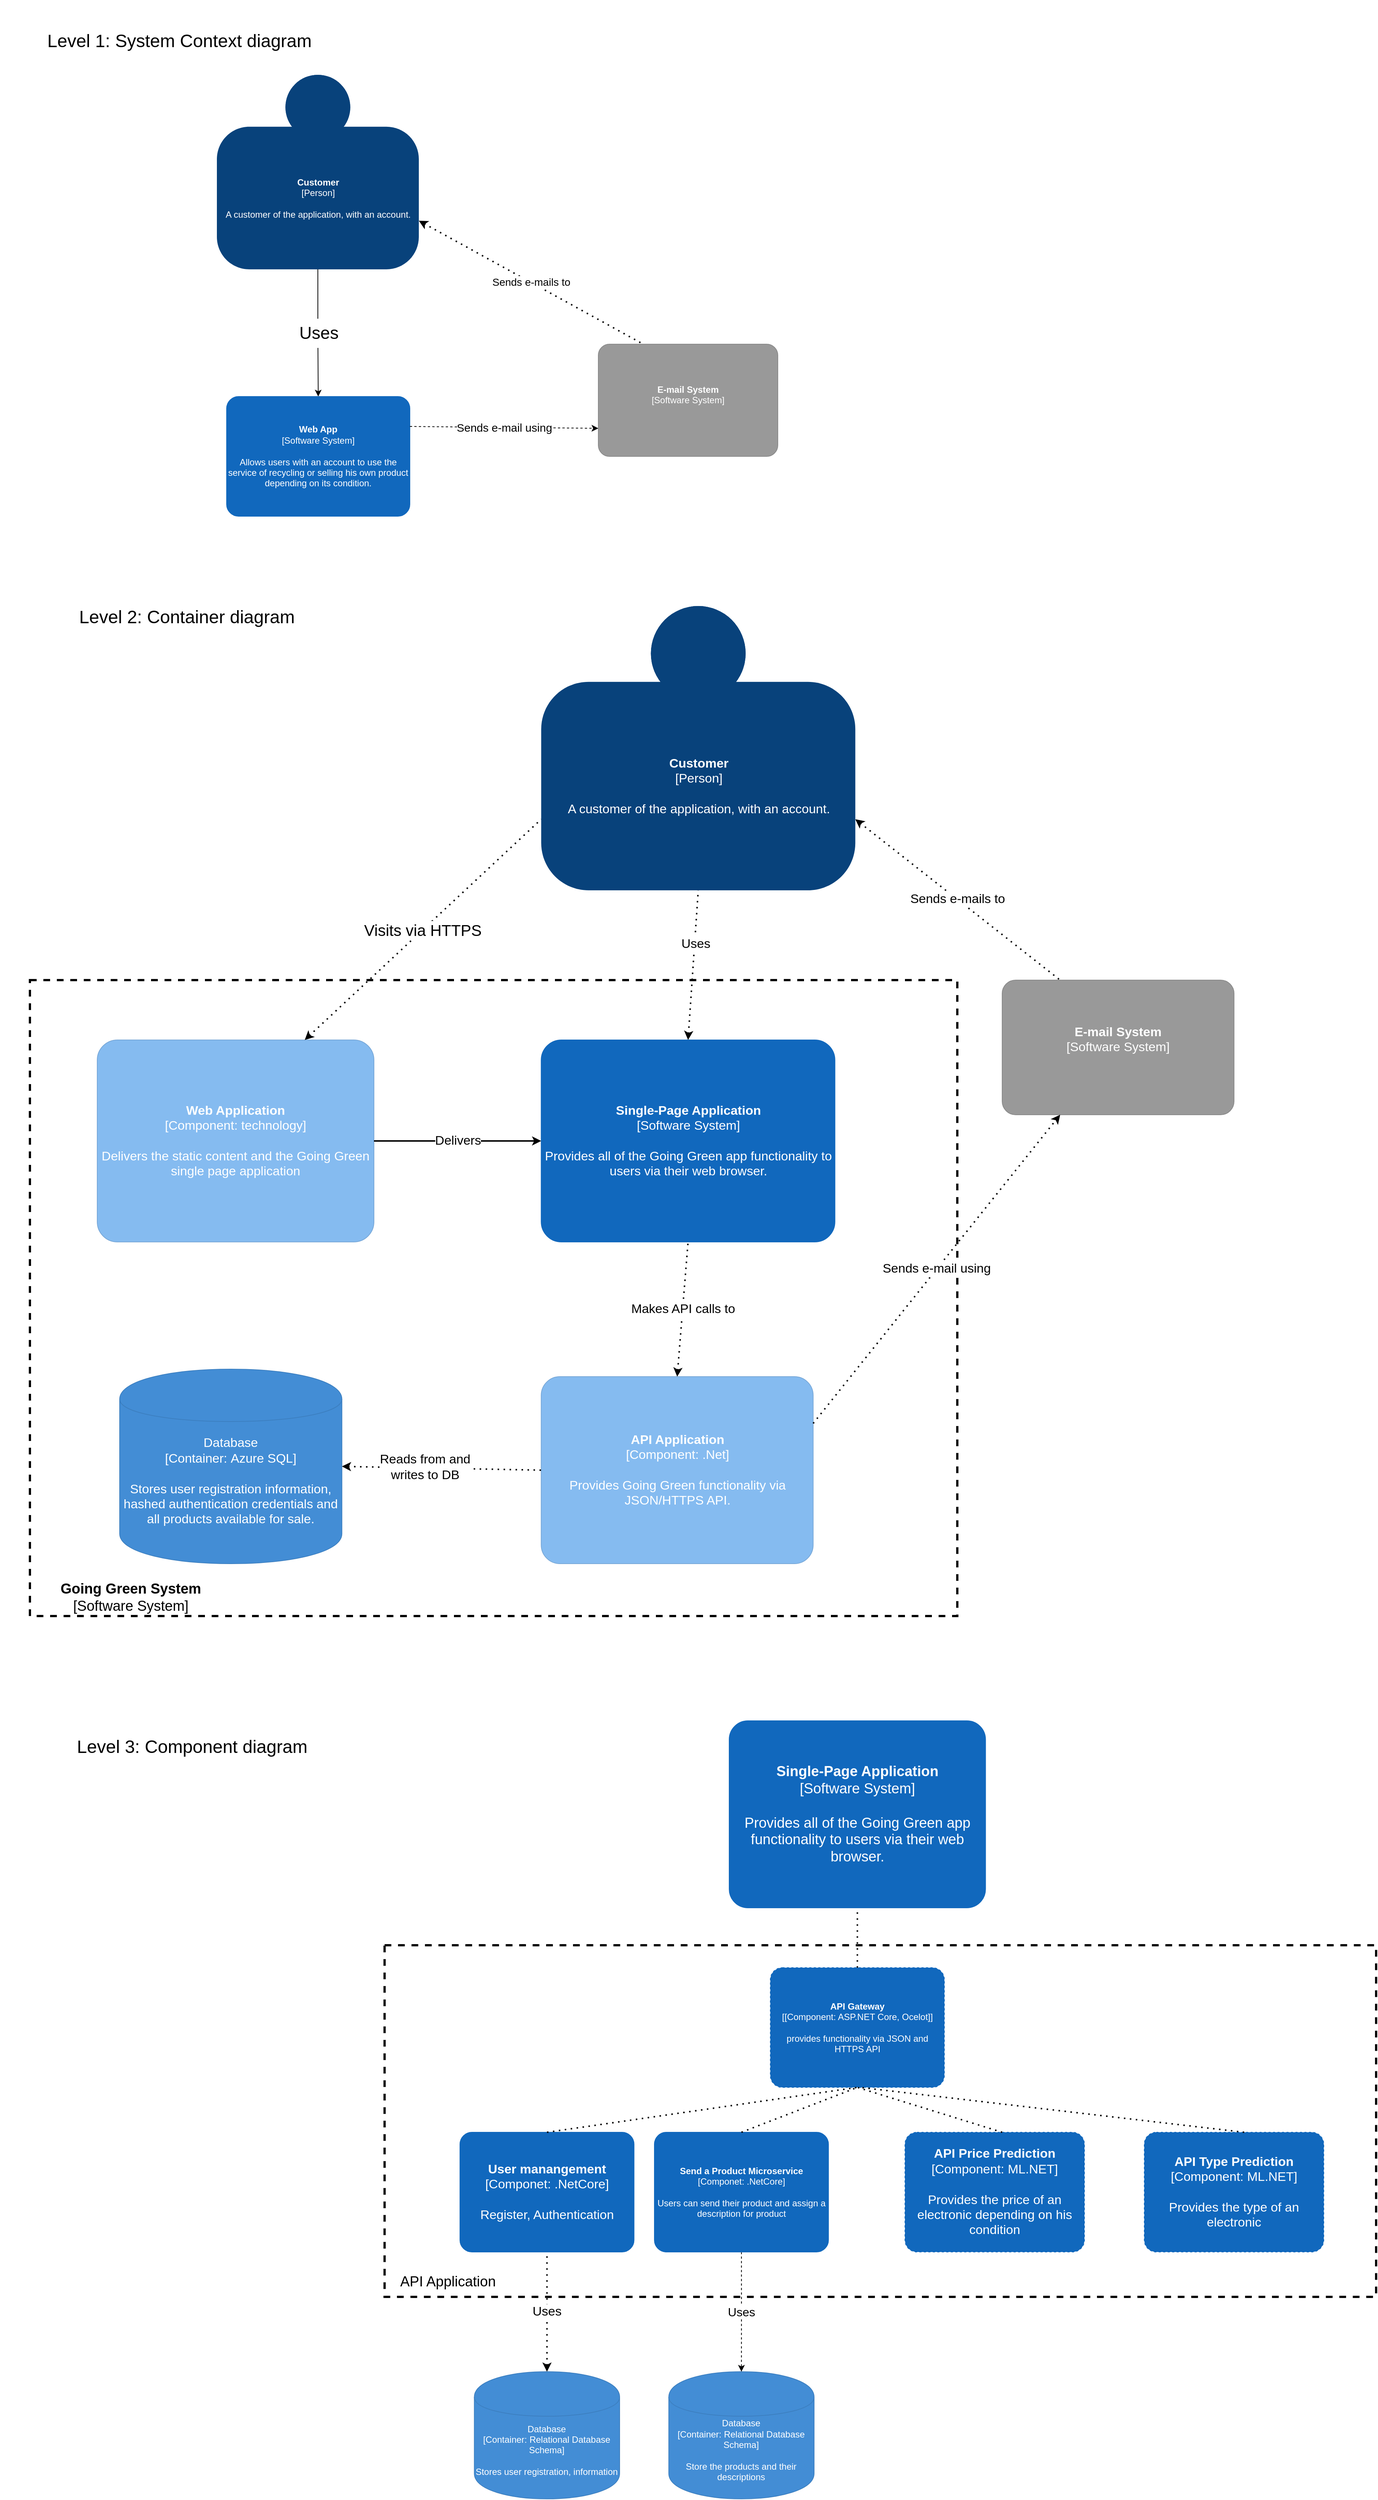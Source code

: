 <mxfile version="14.4.9" type="device"><diagram id="D8QuafY6qcK7xnvX46Me" name="Page-1"><mxGraphModel dx="3122" dy="834" grid="1" gridSize="10" guides="1" tooltips="1" connect="1" arrows="1" fold="1" page="1" pageScale="1" pageWidth="850" pageHeight="1100" math="0" shadow="0"><root><mxCell id="0"/><mxCell id="1" parent="0"/><mxCell id="IXmBNvgSPcbkeuhYk6Vm-77" value="" style="rounded=0;whiteSpace=wrap;html=1;dashed=1;strokeWidth=3;fillColor=none;fontSize=19;" parent="1" vertex="1"><mxGeometry x="-1185.78" y="2600" width="1325.78" height="470" as="geometry"/></mxCell><mxCell id="IXmBNvgSPcbkeuhYk6Vm-17" value="" style="rounded=0;whiteSpace=wrap;html=1;fontSize=17;dashed=1;fillColor=none;strokeWidth=3;" parent="1" vertex="1"><mxGeometry x="-1660" y="1310" width="1240" height="850" as="geometry"/></mxCell><mxCell id="IXmBNvgSPcbkeuhYk6Vm-1" value="&lt;font style=&quot;font-size: 24px&quot;&gt;Level 1: System Context diagram&lt;/font&gt;" style="text;html=1;strokeColor=none;fillColor=none;align=center;verticalAlign=middle;whiteSpace=wrap;rounded=0;" parent="1" vertex="1"><mxGeometry x="-1700" width="480" height="110" as="geometry"/></mxCell><mxCell id="IXmBNvgSPcbkeuhYk6Vm-5" value="&lt;font style=&quot;font-size: 23px ; line-height: 170%&quot;&gt;Uses&lt;/font&gt;" style="edgeStyle=orthogonalEdgeStyle;rounded=0;orthogonalLoop=1;jettySize=auto;html=1;exitX=0.5;exitY=1;exitDx=0;exitDy=0;exitPerimeter=0;" parent="1" source="IXmBNvgSPcbkeuhYk6Vm-2" target="IXmBNvgSPcbkeuhYk6Vm-3" edge="1"><mxGeometry relative="1" as="geometry"/></mxCell><object placeholders="1" c4Name="Customer" c4Type="Person" c4Description="A customer of the application, with an account." label="&lt;b&gt;%c4Name%&lt;/b&gt;&lt;div&gt;[%c4Type%]&lt;/div&gt;&lt;br&gt;&lt;div&gt;%c4Description%&lt;/div&gt;" id="IXmBNvgSPcbkeuhYk6Vm-2"><mxCell style="html=1;dashed=0;whitespace=wrap;fillColor=#08427b;strokeColor=none;fontColor=#ffffff;shape=mxgraph.c4.person;align=center;metaEdit=1;points=[[0.5,0,0],[1,0.5,0],[1,0.75,0],[0.75,1,0],[0.5,1,0],[0.25,1,0],[0,0.75,0],[0,0.5,0]];metaData={&quot;c4Type&quot;:{&quot;editable&quot;:false}};" parent="1" vertex="1"><mxGeometry x="-1410" y="100" width="270" height="260" as="geometry"/></mxCell></object><object placeholders="1" c4Name="Web App" c4Type="Software System" c4Description="Allows users with an account to use the service of recycling or selling his own product depending on its condition. " label="&lt;b&gt;%c4Name%&lt;/b&gt;&lt;div&gt;[%c4Type%]&lt;/div&gt;&lt;br&gt;&lt;div&gt;%c4Description%&lt;/div&gt;" id="IXmBNvgSPcbkeuhYk6Vm-3"><mxCell style="rounded=1;whiteSpace=wrap;html=1;labelBackgroundColor=none;fillColor=#1168BD;fontColor=#ffffff;align=center;arcSize=10;strokeColor=#1168BD;metaEdit=1;metaData={&quot;c4Type&quot;:{&quot;editable&quot;:false}};points=[[0.25,0,0],[0.5,0,0],[0.75,0,0],[1,0.25,0],[1,0.5,0],[1,0.75,0],[0.75,1,0],[0.5,1,0],[0.25,1,0],[0,0.75,0],[0,0.5,0],[0,0.25,0]];" parent="1" vertex="1"><mxGeometry x="-1397" y="530" width="245" height="160" as="geometry"/></mxCell></object><object placeholders="1" c4Name="E-mail System" c4Type="Software System" c4Description="" label="&lt;b&gt;%c4Name%&lt;/b&gt;&lt;div&gt;[%c4Type%]&lt;/div&gt;&lt;br&gt;&lt;div&gt;%c4Description%&lt;/div&gt;" id="IXmBNvgSPcbkeuhYk6Vm-4"><mxCell style="rounded=1;whiteSpace=wrap;html=1;labelBackgroundColor=none;fillColor=#999999;fontColor=#ffffff;align=center;arcSize=10;strokeColor=#8A8A8A;metaEdit=1;metaData={&quot;c4Type&quot;:{&quot;editable&quot;:false}};points=[[0.25,0,0],[0.5,0,0],[0.75,0,0],[1,0.25,0],[1,0.5,0],[1,0.75,0],[0.75,1,0],[0.5,1,0],[0.25,1,0],[0,0.75,0],[0,0.5,0],[0,0.25,0]];" parent="1" vertex="1"><mxGeometry x="-900" y="460" width="240" height="150" as="geometry"/></mxCell></object><mxCell id="IXmBNvgSPcbkeuhYk6Vm-7" value="&lt;font style=&quot;font-size: 15px&quot;&gt;Sends e-mail using&lt;/font&gt;" style="endArrow=classic;dashed=1;html=1;exitX=1;exitY=0.25;exitDx=0;exitDy=0;exitPerimeter=0;entryX=0;entryY=0.75;entryDx=0;entryDy=0;entryPerimeter=0;startArrow=none;startFill=0;endFill=1;" parent="1" source="IXmBNvgSPcbkeuhYk6Vm-3" target="IXmBNvgSPcbkeuhYk6Vm-4" edge="1"><mxGeometry width="50" height="50" relative="1" as="geometry"><mxPoint x="-1220" y="550" as="sourcePoint"/><mxPoint x="-1170" y="500" as="targetPoint"/></mxGeometry></mxCell><mxCell id="IXmBNvgSPcbkeuhYk6Vm-8" value="&lt;font style=&quot;font-size: 14px&quot;&gt;Sends e-mails to&lt;/font&gt;" style="endArrow=none;dashed=1;html=1;dashPattern=1 3;strokeWidth=2;entryX=0.25;entryY=0;entryDx=0;entryDy=0;entryPerimeter=0;exitX=1;exitY=0.75;exitDx=0;exitDy=0;exitPerimeter=0;startArrow=classic;startFill=1;" parent="1" source="IXmBNvgSPcbkeuhYk6Vm-2" target="IXmBNvgSPcbkeuhYk6Vm-4" edge="1"><mxGeometry width="50" height="50" relative="1" as="geometry"><mxPoint x="-1220" y="550" as="sourcePoint"/><mxPoint x="-1170" y="500" as="targetPoint"/></mxGeometry></mxCell><mxCell id="IXmBNvgSPcbkeuhYk6Vm-11" value="&lt;font style=&quot;font-size: 24px&quot;&gt;Level 2: Container diagram&lt;/font&gt;" style="text;html=1;strokeColor=none;fillColor=none;align=center;verticalAlign=middle;whiteSpace=wrap;rounded=0;" parent="1" vertex="1"><mxGeometry x="-1690" y="770" width="480" height="110" as="geometry"/></mxCell><object placeholders="1" c4Name="Customer" c4Type="Person" c4Description="A customer of the application, with an account." label="&lt;b style=&quot;font-size: 17px;&quot;&gt;%c4Name%&lt;/b&gt;&lt;div style=&quot;font-size: 17px;&quot;&gt;[%c4Type%]&lt;/div&gt;&lt;br style=&quot;font-size: 17px;&quot;&gt;&lt;div style=&quot;font-size: 17px;&quot;&gt;%c4Description%&lt;/div&gt;" id="IXmBNvgSPcbkeuhYk6Vm-12"><mxCell style="html=1;dashed=0;whitespace=wrap;fillColor=#08427b;strokeColor=none;fontColor=#ffffff;shape=mxgraph.c4.person;align=center;metaEdit=1;points=[[0.5,0,0],[1,0.5,0],[1,0.75,0],[0.75,1,0],[0.5,1,0],[0.25,1,0],[0,0.75,0],[0,0.5,0]];metaData={&quot;c4Type&quot;:{&quot;editable&quot;:false}};fontSize=17;" parent="1" vertex="1"><mxGeometry x="-976.37" y="810" width="420" height="380" as="geometry"/></mxCell></object><object placeholders="1" c4Name="Web Application" c4Type="Component" c4Technology="technology" c4Description="Delivers the static content and the Going Green single page application" label="&lt;b style=&quot;font-size: 17px;&quot;&gt;%c4Name%&lt;/b&gt;&lt;div style=&quot;font-size: 17px;&quot;&gt;[%c4Type%: %c4Technology%]&lt;/div&gt;&lt;br style=&quot;font-size: 17px;&quot;&gt;&lt;div style=&quot;font-size: 17px;&quot;&gt;%c4Description%&lt;/div&gt;" id="IXmBNvgSPcbkeuhYk6Vm-13"><mxCell style="rounded=1;whiteSpace=wrap;html=1;labelBackgroundColor=none;fillColor=#85BBF0;fontColor=#ffffff;align=center;arcSize=10;strokeColor=#78A8D8;metaEdit=1;metaData={&quot;c4Type&quot;:{&quot;editable&quot;:false}};points=[[0.25,0,0],[0.5,0,0],[0.75,0,0],[1,0.25,0],[1,0.5,0],[1,0.75,0],[0.75,1,0],[0.5,1,0],[0.25,1,0],[0,0.75,0],[0,0.5,0],[0,0.25,0]];fontSize=17;" parent="1" vertex="1"><mxGeometry x="-1570" y="1390" width="370" height="270" as="geometry"/></mxCell></object><object placeholders="1" c4Name="Single-Page Application" c4Type="Software System" c4Description="Provides all of the Going Green app functionality to users via their web browser." label="&lt;b style=&quot;font-size: 17px;&quot;&gt;%c4Name%&lt;/b&gt;&lt;div style=&quot;font-size: 17px;&quot;&gt;[%c4Type%]&lt;/div&gt;&lt;br style=&quot;font-size: 17px;&quot;&gt;&lt;div style=&quot;font-size: 17px;&quot;&gt;%c4Description%&lt;/div&gt;" id="IXmBNvgSPcbkeuhYk6Vm-14"><mxCell style="rounded=1;whiteSpace=wrap;html=1;labelBackgroundColor=none;fillColor=#1168BD;fontColor=#ffffff;align=center;arcSize=10;strokeColor=#1168BD;metaEdit=1;metaData={&quot;c4Type&quot;:{&quot;editable&quot;:false}};points=[[0.25,0,0],[0.5,0,0],[0.75,0,0],[1,0.25,0],[1,0.5,0],[1,0.75,0],[0.75,1,0],[0.5,1,0],[0.25,1,0],[0,0.75,0],[0,0.5,0],[0,0.25,0]];fontSize=17;" parent="1" vertex="1"><mxGeometry x="-976.37" y="1390" width="392.73" height="270" as="geometry"/></mxCell></object><object placeholders="1" c4Type="Database" c4Technology="Azure SQL" c4Description="Stores user registration information, hashed authentication credentials and all products available for sale." label="%c4Type%&lt;div style=&quot;font-size: 17px;&quot;&gt;[Container:&amp;nbsp;%c4Technology%]&lt;/div&gt;&lt;br style=&quot;font-size: 17px;&quot;&gt;&lt;div style=&quot;font-size: 17px;&quot;&gt;%c4Description%&lt;/div&gt;" id="IXmBNvgSPcbkeuhYk6Vm-15"><mxCell style="shape=cylinder;whiteSpace=wrap;html=1;boundedLbl=1;rounded=0;labelBackgroundColor=none;fillColor=#438DD5;fontSize=17;fontColor=#ffffff;align=center;strokeColor=#3C7FC0;metaEdit=1;points=[[0.5,0,0],[1,0.25,0],[1,0.5,0],[1,0.75,0],[0.5,1,0],[0,0.75,0],[0,0.5,0],[0,0.25,0]];metaData={&quot;c4Type&quot;:{&quot;editable&quot;:false}};" parent="1" vertex="1"><mxGeometry x="-1540" y="1830" width="297.14" height="260" as="geometry"/></mxCell></object><object placeholders="1" c4Name="API Application" c4Type="Component" c4Technology=".Net" c4Description="Provides Going Green functionality via JSON/HTTPS API." label="&lt;b style=&quot;font-size: 17px;&quot;&gt;%c4Name%&lt;/b&gt;&lt;div style=&quot;font-size: 17px;&quot;&gt;[%c4Type%: %c4Technology%]&lt;/div&gt;&lt;br style=&quot;font-size: 17px;&quot;&gt;&lt;div style=&quot;font-size: 17px;&quot;&gt;%c4Description%&lt;/div&gt;" id="IXmBNvgSPcbkeuhYk6Vm-16"><mxCell style="rounded=1;whiteSpace=wrap;html=1;labelBackgroundColor=none;fillColor=#85BBF0;fontColor=#ffffff;align=center;arcSize=10;strokeColor=#78A8D8;metaEdit=1;metaData={&quot;c4Type&quot;:{&quot;editable&quot;:false}};points=[[0.25,0,0],[0.5,0,0],[0.75,0,0],[1,0.25,0],[1,0.5,0],[1,0.75,0],[0.75,1,0],[0.5,1,0],[0.25,1,0],[0,0.75,0],[0,0.5,0],[0,0.25,0]];fontSize=17;" parent="1" vertex="1"><mxGeometry x="-976.37" y="1840" width="363.64" height="250" as="geometry"/></mxCell></object><mxCell id="IXmBNvgSPcbkeuhYk6Vm-18" value="&lt;font style=&quot;font-size: 19px&quot;&gt;&lt;b&gt;Going Green System&lt;br&gt;&lt;/b&gt;[Software System]&lt;br&gt;&lt;/font&gt;" style="text;html=1;strokeColor=none;fillColor=none;align=center;verticalAlign=middle;whiteSpace=wrap;rounded=0;dashed=1;fontSize=17;" parent="1" vertex="1"><mxGeometry x="-1660" y="2110" width="270" height="50" as="geometry"/></mxCell><mxCell id="IXmBNvgSPcbkeuhYk6Vm-19" value="" style="endArrow=none;dashed=1;html=1;dashPattern=1 3;strokeWidth=2;fontSize=17;entryX=0.5;entryY=1;entryDx=0;entryDy=0;entryPerimeter=0;exitX=0.5;exitY=0;exitDx=0;exitDy=0;exitPerimeter=0;startArrow=classic;startFill=1;" parent="1" source="IXmBNvgSPcbkeuhYk6Vm-14" target="IXmBNvgSPcbkeuhYk6Vm-12" edge="1"><mxGeometry width="50" height="50" relative="1" as="geometry"><mxPoint x="-350.0" y="1110" as="sourcePoint"/><mxPoint x="-300.0" y="1060" as="targetPoint"/></mxGeometry></mxCell><mxCell id="IXmBNvgSPcbkeuhYk6Vm-22" value="Uses" style="edgeLabel;html=1;align=center;verticalAlign=middle;resizable=0;points=[];fontSize=17;" parent="IXmBNvgSPcbkeuhYk6Vm-19" vertex="1" connectable="0"><mxGeometry x="0.287" y="-1" relative="1" as="geometry"><mxPoint as="offset"/></mxGeometry></mxCell><mxCell id="IXmBNvgSPcbkeuhYk6Vm-21" value="&lt;font style=&quot;font-size: 21px&quot;&gt;Visits via HTTPS&lt;/font&gt;" style="endArrow=none;dashed=1;html=1;dashPattern=1 3;strokeWidth=2;fontSize=17;entryX=0;entryY=0.75;entryDx=0;entryDy=0;entryPerimeter=0;exitX=0.75;exitY=0;exitDx=0;exitDy=0;exitPerimeter=0;startArrow=classic;startFill=1;" parent="1" source="IXmBNvgSPcbkeuhYk6Vm-13" target="IXmBNvgSPcbkeuhYk6Vm-12" edge="1"><mxGeometry width="50" height="50" relative="1" as="geometry"><mxPoint x="-1370" y="1260" as="sourcePoint"/><mxPoint x="-1110" y="1230" as="targetPoint"/></mxGeometry></mxCell><mxCell id="IXmBNvgSPcbkeuhYk6Vm-24" value="Delivers" style="endArrow=classic;html=1;strokeWidth=2;fontSize=17;exitX=1;exitY=0.5;exitDx=0;exitDy=0;exitPerimeter=0;entryX=0;entryY=0.5;entryDx=0;entryDy=0;entryPerimeter=0;endFill=1;" parent="1" source="IXmBNvgSPcbkeuhYk6Vm-13" target="IXmBNvgSPcbkeuhYk6Vm-14" edge="1"><mxGeometry width="50" height="50" relative="1" as="geometry"><mxPoint x="-970" y="1590" as="sourcePoint"/><mxPoint x="-920" y="1540" as="targetPoint"/></mxGeometry></mxCell><mxCell id="IXmBNvgSPcbkeuhYk6Vm-25" value="" style="endArrow=none;dashed=1;html=1;dashPattern=1 3;strokeWidth=2;fontSize=17;exitX=1;exitY=0.5;exitDx=0;exitDy=0;exitPerimeter=0;entryX=0;entryY=0.5;entryDx=0;entryDy=0;entryPerimeter=0;startArrow=classic;startFill=1;" parent="1" source="IXmBNvgSPcbkeuhYk6Vm-15" target="IXmBNvgSPcbkeuhYk6Vm-16" edge="1"><mxGeometry width="50" height="50" relative="1" as="geometry"><mxPoint x="-970" y="1770" as="sourcePoint"/><mxPoint x="-920" y="1720" as="targetPoint"/></mxGeometry></mxCell><mxCell id="IXmBNvgSPcbkeuhYk6Vm-26" value="Reads from and&lt;br&gt;writes to DB" style="edgeLabel;html=1;align=center;verticalAlign=middle;resizable=0;points=[];fontSize=17;" parent="IXmBNvgSPcbkeuhYk6Vm-25" vertex="1" connectable="0"><mxGeometry x="-0.167" y="1" relative="1" as="geometry"><mxPoint as="offset"/></mxGeometry></mxCell><mxCell id="IXmBNvgSPcbkeuhYk6Vm-27" value="Makes API calls to" style="endArrow=none;dashed=1;html=1;dashPattern=1 3;strokeWidth=2;fontSize=17;exitX=0.5;exitY=0;exitDx=0;exitDy=0;exitPerimeter=0;entryX=0.5;entryY=1;entryDx=0;entryDy=0;entryPerimeter=0;endFill=0;startArrow=classic;startFill=1;" parent="1" source="IXmBNvgSPcbkeuhYk6Vm-16" target="IXmBNvgSPcbkeuhYk6Vm-14" edge="1"><mxGeometry width="50" height="50" relative="1" as="geometry"><mxPoint x="-540" y="1760" as="sourcePoint"/><mxPoint x="-490" y="1710" as="targetPoint"/></mxGeometry></mxCell><object placeholders="1" c4Name="E-mail System" c4Type="Software System" c4Description="" label="&lt;b style=&quot;font-size: 17px;&quot;&gt;%c4Name%&lt;/b&gt;&lt;div style=&quot;font-size: 17px;&quot;&gt;[%c4Type%]&lt;/div&gt;&lt;br style=&quot;font-size: 17px;&quot;&gt;&lt;div style=&quot;font-size: 17px;&quot;&gt;%c4Description%&lt;/div&gt;" id="IXmBNvgSPcbkeuhYk6Vm-28"><mxCell style="rounded=1;whiteSpace=wrap;html=1;labelBackgroundColor=none;fillColor=#999999;fontColor=#ffffff;align=center;arcSize=10;strokeColor=#8A8A8A;metaEdit=1;metaData={&quot;c4Type&quot;:{&quot;editable&quot;:false}};points=[[0.25,0,0],[0.5,0,0],[0.75,0,0],[1,0.25,0],[1,0.5,0],[1,0.75,0],[0.75,1,0],[0.5,1,0],[0.25,1,0],[0,0.75,0],[0,0.5,0],[0,0.25,0]];fontSize=17;" parent="1" vertex="1"><mxGeometry x="-360" y="1310" width="310" height="180" as="geometry"/></mxCell></object><mxCell id="IXmBNvgSPcbkeuhYk6Vm-29" value="Sends e-mails to" style="endArrow=none;dashed=1;html=1;dashPattern=1 3;strokeWidth=2;fontSize=17;exitX=1;exitY=0.75;exitDx=0;exitDy=0;exitPerimeter=0;entryX=0.25;entryY=0;entryDx=0;entryDy=0;entryPerimeter=0;startArrow=classic;startFill=1;" parent="1" source="IXmBNvgSPcbkeuhYk6Vm-12" target="IXmBNvgSPcbkeuhYk6Vm-28" edge="1"><mxGeometry width="50" height="50" relative="1" as="geometry"><mxPoint x="-350" y="1370" as="sourcePoint"/><mxPoint x="-300" y="1320" as="targetPoint"/></mxGeometry></mxCell><mxCell id="IXmBNvgSPcbkeuhYk6Vm-30" value="Sends e-mail using" style="endArrow=classic;dashed=1;html=1;dashPattern=1 3;strokeWidth=2;fontSize=17;exitX=1;exitY=0.25;exitDx=0;exitDy=0;exitPerimeter=0;entryX=0.25;entryY=1;entryDx=0;entryDy=0;entryPerimeter=0;endFill=1;" parent="1" source="IXmBNvgSPcbkeuhYk6Vm-16" target="IXmBNvgSPcbkeuhYk6Vm-28" edge="1"><mxGeometry width="50" height="50" relative="1" as="geometry"><mxPoint x="-350" y="1670" as="sourcePoint"/><mxPoint x="-300" y="1620" as="targetPoint"/></mxGeometry></mxCell><mxCell id="IXmBNvgSPcbkeuhYk6Vm-31" value="&lt;font style=&quot;font-size: 24px&quot;&gt;Level 3: Component diagram&lt;/font&gt;" style="text;html=1;strokeColor=none;fillColor=none;align=center;verticalAlign=middle;whiteSpace=wrap;rounded=0;" parent="1" vertex="1"><mxGeometry x="-1683" y="2280" width="480" height="110" as="geometry"/></mxCell><object placeholders="1" c4Type="Database" c4Technology="Relational Database Schema" c4Description="Stores user registration, information" label="%c4Type%&lt;div&gt;[Container:&amp;nbsp;%c4Technology%]&lt;/div&gt;&lt;br&gt;&lt;div&gt;%c4Description%&lt;/div&gt;" id="IXmBNvgSPcbkeuhYk6Vm-32"><mxCell style="shape=cylinder;whiteSpace=wrap;html=1;boundedLbl=1;rounded=0;labelBackgroundColor=none;fillColor=#438DD5;fontSize=12;fontColor=#ffffff;align=center;strokeColor=#3C7FC0;metaEdit=1;points=[[0.5,0,0],[1,0.25,0],[1,0.5,0],[1,0.75,0],[0.5,1,0],[0,0.75,0],[0,0.5,0],[0,0.25,0]];metaData={&quot;c4Type&quot;:{&quot;editable&quot;:false}};" parent="1" vertex="1"><mxGeometry x="-1065.78" y="3170" width="194.29" height="170" as="geometry"/></mxCell></object><object placeholders="1" c4Type="Database" c4Technology="Relational Database Schema" c4Description="Store the products and their descriptions" label="%c4Type%&lt;div&gt;[Container:&amp;nbsp;%c4Technology%]&lt;/div&gt;&lt;br&gt;&lt;div&gt;%c4Description%&lt;/div&gt;" id="IXmBNvgSPcbkeuhYk6Vm-33"><mxCell style="shape=cylinder;whiteSpace=wrap;html=1;boundedLbl=1;rounded=0;labelBackgroundColor=none;fillColor=#438DD5;fontSize=12;fontColor=#ffffff;align=center;strokeColor=#3C7FC0;metaEdit=1;points=[[0.5,0,0],[1,0.25,0],[1,0.5,0],[1,0.75,0],[0.5,1,0],[0,0.75,0],[0,0.5,0],[0,0.25,0]];metaData={&quot;c4Type&quot;:{&quot;editable&quot;:false}};" parent="1" vertex="1"><mxGeometry x="-805.78" y="3170" width="194.29" height="170" as="geometry"/></mxCell></object><object placeholders="1" c4Name="User manangement" c4Type="Componet: .NetCore" c4Description="Register, Authentication" label="&lt;b style=&quot;font-size: 17px;&quot;&gt;%c4Name%&lt;/b&gt;&lt;div style=&quot;font-size: 17px;&quot;&gt;[%c4Type%]&lt;/div&gt;&lt;br style=&quot;font-size: 17px;&quot;&gt;&lt;div style=&quot;font-size: 17px;&quot;&gt;%c4Description%&lt;/div&gt;" id="IXmBNvgSPcbkeuhYk6Vm-35"><mxCell style="rounded=1;whiteSpace=wrap;html=1;labelBackgroundColor=none;fillColor=#1168BD;fontColor=#ffffff;align=center;arcSize=10;strokeColor=#1168BD;metaEdit=1;metaData={&quot;c4Type&quot;:{&quot;editable&quot;:false}};points=[[0.25,0,0],[0.5,0,0],[0.75,0,0],[1,0.25,0],[1,0.5,0],[1,0.75,0],[0.75,1,0],[0.5,1,0],[0.25,1,0],[0,0.75,0],[0,0.5,0],[0,0.25,0]];fontSize=17;" parent="1" vertex="1"><mxGeometry x="-1085" y="2850" width="232.73" height="160" as="geometry"/></mxCell></object><mxCell id="IXmBNvgSPcbkeuhYk6Vm-38" value="Uses" style="edgeStyle=orthogonalEdgeStyle;rounded=0;orthogonalLoop=1;jettySize=auto;html=1;exitX=0.5;exitY=1;exitDx=0;exitDy=0;exitPerimeter=0;dashed=1;fontSize=16;" parent="1" source="IXmBNvgSPcbkeuhYk6Vm-39" target="IXmBNvgSPcbkeuhYk6Vm-33" edge="1"><mxGeometry relative="1" as="geometry"/></mxCell><object placeholders="1" c4Name="Send a Product Microservice" c4Description="Users can send their product and assign a description for product" label="&lt;b&gt;%c4Name%&lt;/b&gt;&lt;div&gt;[%c4Type%]&lt;/div&gt;&lt;br&gt;&lt;div&gt;%c4Description%&lt;/div&gt;" c4Type="Componet: .NetCore" id="IXmBNvgSPcbkeuhYk6Vm-39"><mxCell style="rounded=1;whiteSpace=wrap;html=1;labelBackgroundColor=none;fillColor=#1168BD;fontColor=#ffffff;align=center;arcSize=10;strokeColor=#1168BD;metaEdit=1;metaData={&quot;c4Type&quot;:{&quot;editable&quot;:false}};points=[[0.25,0,0],[0.5,0,0],[0.75,0,0],[1,0.25,0],[1,0.5,0],[1,0.75,0],[0.75,1,0],[0.5,1,0],[0.25,1,0],[0,0.75,0],[0,0.5,0],[0,0.25,0]];" parent="1" vertex="1"><mxGeometry x="-825.0" y="2850" width="232.73" height="160" as="geometry"/></mxCell></object><mxCell id="IXmBNvgSPcbkeuhYk6Vm-40" value="Uses" style="endArrow=none;dashed=1;html=1;dashPattern=1 3;strokeWidth=2;fontSize=17;entryX=0.5;entryY=1;entryDx=0;entryDy=0;entryPerimeter=0;exitX=0.5;exitY=0;exitDx=0;exitDy=0;exitPerimeter=0;endFill=0;startArrow=classic;startFill=1;" parent="1" source="IXmBNvgSPcbkeuhYk6Vm-32" target="IXmBNvgSPcbkeuhYk6Vm-35" edge="1"><mxGeometry width="50" height="50" relative="1" as="geometry"><mxPoint x="-965.0" y="3130" as="sourcePoint"/><mxPoint x="-915.0" y="3080" as="targetPoint"/></mxGeometry></mxCell><object placeholders="1" c4Name="Single-Page Application" c4Type="Software System" c4Description="Provides all of the Going Green app functionality to users via their web browser." label="&lt;b style=&quot;font-size: 19px;&quot;&gt;%c4Name%&lt;/b&gt;&lt;div style=&quot;font-size: 19px;&quot;&gt;[%c4Type%]&lt;/div&gt;&lt;br style=&quot;font-size: 19px;&quot;&gt;&lt;div style=&quot;font-size: 19px;&quot;&gt;%c4Description%&lt;/div&gt;" id="IXmBNvgSPcbkeuhYk6Vm-44"><mxCell style="rounded=1;whiteSpace=wrap;html=1;labelBackgroundColor=none;fillColor=#1168BD;fontColor=#ffffff;align=center;arcSize=10;strokeColor=#1168BD;metaEdit=1;metaData={&quot;c4Type&quot;:{&quot;editable&quot;:false}};points=[[0.25,0,0],[0.5,0,0],[0.75,0,0],[1,0.25,0],[1,0.5,0],[1,0.75,0],[0.75,1,0],[0.5,1,0],[0.25,1,0],[0,0.75,0],[0,0.5,0],[0,0.25,0]];fontSize=19;" parent="1" vertex="1"><mxGeometry x="-725" y="2300" width="342.73" height="250" as="geometry"/></mxCell></object><mxCell id="IXmBNvgSPcbkeuhYk6Vm-78" value="API Application" style="text;html=1;strokeColor=none;fillColor=none;align=center;verticalAlign=middle;whiteSpace=wrap;rounded=0;dashed=1;fontSize=19;" parent="1" vertex="1"><mxGeometry x="-1185.78" y="3040" width="170" height="20" as="geometry"/></mxCell><object placeholders="1" c4Name="API Gateway" c4Description="provides functionality via JSON and HTTPS API" label="&lt;b&gt;%c4Name%&lt;/b&gt;&lt;div&gt;[%c4Type%]&lt;/div&gt;&lt;br&gt;&lt;div&gt;%c4Description%&lt;/div&gt;" c4Type="[Component: ASP.NET Core, Ocelot]" id="IXmBNvgSPcbkeuhYk6Vm-81"><mxCell style="rounded=1;whiteSpace=wrap;html=1;labelBackgroundColor=none;fillColor=#1168BD;fontColor=#ffffff;align=center;arcSize=10;strokeColor=#1168BD;metaEdit=1;metaData={&quot;c4Type&quot;:{&quot;editable&quot;:false}};points=[[0.25,0,0],[0.5,0,0],[0.75,0,0],[1,0.25,0],[1,0.5,0],[1,0.75,0],[0.75,1,0],[0.5,1,0],[0.25,1,0],[0,0.75,0],[0,0.5,0],[0,0.25,0]];dashed=1;" parent="1" vertex="1"><mxGeometry x="-670" y="2630" width="232.73" height="160" as="geometry"/></mxCell></object><mxCell id="IXmBNvgSPcbkeuhYk6Vm-82" value="" style="endArrow=none;dashed=1;html=1;dashPattern=1 3;strokeWidth=2;fontSize=19;entryX=0.5;entryY=1;entryDx=0;entryDy=0;entryPerimeter=0;exitX=0.5;exitY=0;exitDx=0;exitDy=0;exitPerimeter=0;" parent="1" source="IXmBNvgSPcbkeuhYk6Vm-81" target="IXmBNvgSPcbkeuhYk6Vm-44" edge="1"><mxGeometry width="50" height="50" relative="1" as="geometry"><mxPoint x="-950" y="2630" as="sourcePoint"/><mxPoint x="-900" y="2580" as="targetPoint"/></mxGeometry></mxCell><mxCell id="IXmBNvgSPcbkeuhYk6Vm-83" value="" style="endArrow=none;dashed=1;html=1;dashPattern=1 3;strokeWidth=2;fontSize=19;exitX=0.5;exitY=0;exitDx=0;exitDy=0;exitPerimeter=0;entryX=0.5;entryY=1;entryDx=0;entryDy=0;entryPerimeter=0;" parent="1" source="IXmBNvgSPcbkeuhYk6Vm-35" target="IXmBNvgSPcbkeuhYk6Vm-81" edge="1"><mxGeometry width="50" height="50" relative="1" as="geometry"><mxPoint x="-830" y="2830" as="sourcePoint"/><mxPoint x="-780" y="2780" as="targetPoint"/></mxGeometry></mxCell><mxCell id="IXmBNvgSPcbkeuhYk6Vm-84" value="" style="endArrow=none;dashed=1;html=1;dashPattern=1 3;strokeWidth=2;fontSize=19;entryX=0.5;entryY=1;entryDx=0;entryDy=0;entryPerimeter=0;exitX=0.5;exitY=0;exitDx=0;exitDy=0;exitPerimeter=0;" parent="1" source="IXmBNvgSPcbkeuhYk6Vm-39" target="IXmBNvgSPcbkeuhYk6Vm-81" edge="1"><mxGeometry width="50" height="50" relative="1" as="geometry"><mxPoint x="-640" y="2790" as="sourcePoint"/><mxPoint x="-590" y="2740" as="targetPoint"/></mxGeometry></mxCell><object placeholders="1" c4Name="API Price Prediction" c4Type="Component: ML.NET" c4Description="Provides the price of an electronic depending on his condition " label="&lt;b style=&quot;font-size: 17px;&quot;&gt;%c4Name%&lt;/b&gt;&lt;div style=&quot;font-size: 17px;&quot;&gt;[%c4Type%]&lt;/div&gt;&lt;br style=&quot;font-size: 17px;&quot;&gt;&lt;div style=&quot;font-size: 17px;&quot;&gt;%c4Description%&lt;/div&gt;" id="IXmBNvgSPcbkeuhYk6Vm-85"><mxCell style="rounded=1;whiteSpace=wrap;html=1;labelBackgroundColor=none;fillColor=#1168BD;fontColor=#ffffff;align=center;arcSize=10;strokeColor=#1168BD;metaEdit=1;metaData={&quot;c4Type&quot;:{&quot;editable&quot;:false}};points=[[0.25,0,0],[0.5,0,0],[0.75,0,0],[1,0.25,0],[1,0.5,0],[1,0.75,0],[0.75,1,0],[0.5,1,0],[0.25,1,0],[0,0.75,0],[0,0.5,0],[0,0.25,0]];dashed=1;fontSize=17;" parent="1" vertex="1"><mxGeometry x="-490" y="2850" width="240" height="160" as="geometry"/></mxCell></object><object placeholders="1" c4Name="API Type Prediction" c4Type="Component: ML.NET" c4Description="Provides the type of an electronic" label="&lt;b style=&quot;font-size: 17px;&quot;&gt;%c4Name%&lt;/b&gt;&lt;div style=&quot;font-size: 17px;&quot;&gt;[%c4Type%]&lt;/div&gt;&lt;br style=&quot;font-size: 17px;&quot;&gt;&lt;div style=&quot;font-size: 17px;&quot;&gt;%c4Description%&lt;/div&gt;" id="IXmBNvgSPcbkeuhYk6Vm-89"><mxCell style="rounded=1;whiteSpace=wrap;html=1;labelBackgroundColor=none;fillColor=#1168BD;fontColor=#ffffff;align=center;arcSize=10;strokeColor=#1168BD;metaEdit=1;metaData={&quot;c4Type&quot;:{&quot;editable&quot;:false}};points=[[0.25,0,0],[0.5,0,0],[0.75,0,0],[1,0.25,0],[1,0.5,0],[1,0.75,0],[0.75,1,0],[0.5,1,0],[0.25,1,0],[0,0.75,0],[0,0.5,0],[0,0.25,0]];dashed=1;fontSize=17;" parent="1" vertex="1"><mxGeometry x="-170" y="2850" width="240" height="160" as="geometry"/></mxCell></object><mxCell id="IXmBNvgSPcbkeuhYk6Vm-90" value="" style="endArrow=none;dashed=1;html=1;dashPattern=1 3;strokeWidth=2;fontSize=19;entryX=0.5;entryY=1;entryDx=0;entryDy=0;entryPerimeter=0;exitX=0.5;exitY=0;exitDx=0;exitDy=0;exitPerimeter=0;" parent="1" target="IXmBNvgSPcbkeuhYk6Vm-81" edge="1"><mxGeometry width="50" height="50" relative="1" as="geometry"><mxPoint x="-359.995" y="2850" as="sourcePoint"/><mxPoint x="-204.995" y="2790" as="targetPoint"/></mxGeometry></mxCell><mxCell id="IXmBNvgSPcbkeuhYk6Vm-91" value="" style="endArrow=none;dashed=1;html=1;dashPattern=1 3;strokeWidth=2;fontSize=19;exitX=0.5;exitY=0;exitDx=0;exitDy=0;exitPerimeter=0;" parent="1" edge="1"><mxGeometry width="50" height="50" relative="1" as="geometry"><mxPoint x="-36.355" y="2850" as="sourcePoint"/><mxPoint x="-550" y="2790" as="targetPoint"/></mxGeometry></mxCell></root></mxGraphModel></diagram></mxfile>